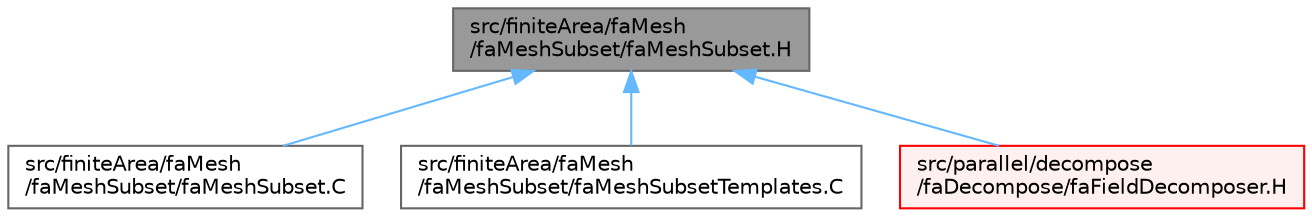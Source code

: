 digraph "src/finiteArea/faMesh/faMeshSubset/faMeshSubset.H"
{
 // LATEX_PDF_SIZE
  bgcolor="transparent";
  edge [fontname=Helvetica,fontsize=10,labelfontname=Helvetica,labelfontsize=10];
  node [fontname=Helvetica,fontsize=10,shape=box,height=0.2,width=0.4];
  Node1 [id="Node000001",label="src/finiteArea/faMesh\l/faMeshSubset/faMeshSubset.H",height=0.2,width=0.4,color="gray40", fillcolor="grey60", style="filled", fontcolor="black",tooltip=" "];
  Node1 -> Node2 [id="edge1_Node000001_Node000002",dir="back",color="steelblue1",style="solid",tooltip=" "];
  Node2 [id="Node000002",label="src/finiteArea/faMesh\l/faMeshSubset/faMeshSubset.C",height=0.2,width=0.4,color="grey40", fillcolor="white", style="filled",URL="$faMeshSubset_8C.html",tooltip=" "];
  Node1 -> Node3 [id="edge2_Node000001_Node000003",dir="back",color="steelblue1",style="solid",tooltip=" "];
  Node3 [id="Node000003",label="src/finiteArea/faMesh\l/faMeshSubset/faMeshSubsetTemplates.C",height=0.2,width=0.4,color="grey40", fillcolor="white", style="filled",URL="$faMeshSubsetTemplates_8C.html",tooltip=" "];
  Node1 -> Node4 [id="edge3_Node000001_Node000004",dir="back",color="steelblue1",style="solid",tooltip=" "];
  Node4 [id="Node000004",label="src/parallel/decompose\l/faDecompose/faFieldDecomposer.H",height=0.2,width=0.4,color="red", fillcolor="#FFF0F0", style="filled",URL="$faFieldDecomposer_8H.html",tooltip=" "];
}
